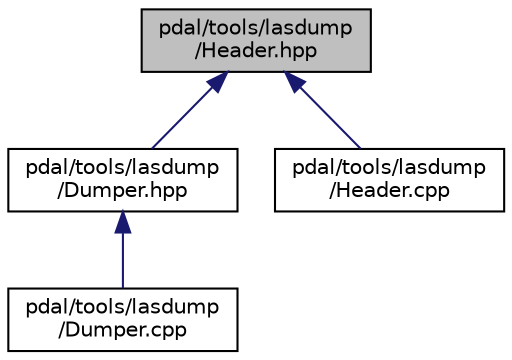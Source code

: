 digraph "pdal/tools/lasdump/Header.hpp"
{
  edge [fontname="Helvetica",fontsize="10",labelfontname="Helvetica",labelfontsize="10"];
  node [fontname="Helvetica",fontsize="10",shape=record];
  Node1 [label="pdal/tools/lasdump\l/Header.hpp",height=0.2,width=0.4,color="black", fillcolor="grey75", style="filled", fontcolor="black"];
  Node1 -> Node2 [dir="back",color="midnightblue",fontsize="10",style="solid",fontname="Helvetica"];
  Node2 [label="pdal/tools/lasdump\l/Dumper.hpp",height=0.2,width=0.4,color="black", fillcolor="white", style="filled",URL="$Dumper_8hpp.html"];
  Node2 -> Node3 [dir="back",color="midnightblue",fontsize="10",style="solid",fontname="Helvetica"];
  Node3 [label="pdal/tools/lasdump\l/Dumper.cpp",height=0.2,width=0.4,color="black", fillcolor="white", style="filled",URL="$Dumper_8cpp.html"];
  Node1 -> Node4 [dir="back",color="midnightblue",fontsize="10",style="solid",fontname="Helvetica"];
  Node4 [label="pdal/tools/lasdump\l/Header.cpp",height=0.2,width=0.4,color="black", fillcolor="white", style="filled",URL="$Header_8cpp.html"];
}
